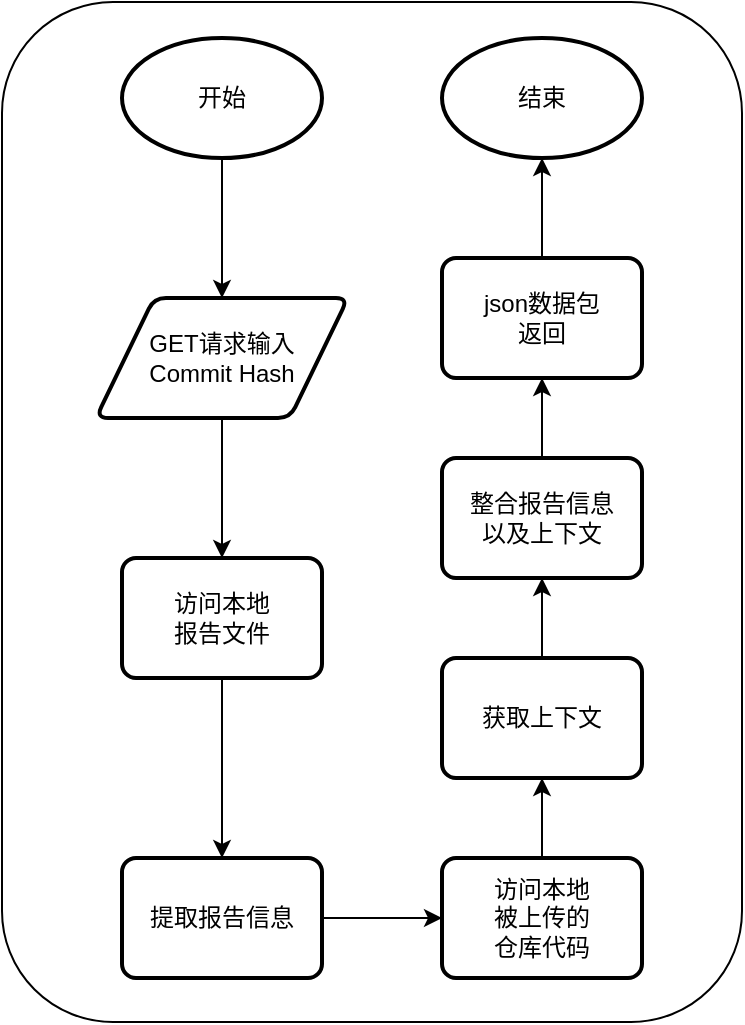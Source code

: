 <mxfile version="21.4.0" type="github">
  <diagram name="第 1 页" id="vD0cWm0-ydCUHgfQOfoi">
    <mxGraphModel dx="1342" dy="1792" grid="1" gridSize="10" guides="1" tooltips="1" connect="1" arrows="1" fold="1" page="1" pageScale="1" pageWidth="827" pageHeight="1169" math="0" shadow="0">
      <root>
        <mxCell id="0" />
        <mxCell id="1" parent="0" />
        <mxCell id="h91VrOzCNm1gS6dZVxRE-21" value="" style="rounded=1;whiteSpace=wrap;html=1;" vertex="1" parent="1">
          <mxGeometry x="300" y="-18" width="370" height="510" as="geometry" />
        </mxCell>
        <mxCell id="h91VrOzCNm1gS6dZVxRE-3" value="" style="edgeStyle=orthogonalEdgeStyle;rounded=0;orthogonalLoop=1;jettySize=auto;html=1;" edge="1" parent="1" source="h91VrOzCNm1gS6dZVxRE-1" target="h91VrOzCNm1gS6dZVxRE-2">
          <mxGeometry relative="1" as="geometry" />
        </mxCell>
        <mxCell id="h91VrOzCNm1gS6dZVxRE-1" value="开始" style="strokeWidth=2;html=1;shape=mxgraph.flowchart.start_1;whiteSpace=wrap;" vertex="1" parent="1">
          <mxGeometry x="360" width="100" height="60" as="geometry" />
        </mxCell>
        <mxCell id="h91VrOzCNm1gS6dZVxRE-6" value="" style="edgeStyle=orthogonalEdgeStyle;rounded=0;orthogonalLoop=1;jettySize=auto;html=1;" edge="1" parent="1" source="h91VrOzCNm1gS6dZVxRE-2" target="h91VrOzCNm1gS6dZVxRE-5">
          <mxGeometry relative="1" as="geometry" />
        </mxCell>
        <mxCell id="h91VrOzCNm1gS6dZVxRE-2" value="GET请求输入&lt;br&gt;Commit Hash" style="shape=parallelogram;html=1;strokeWidth=2;perimeter=parallelogramPerimeter;whiteSpace=wrap;rounded=1;arcSize=12;size=0.23;" vertex="1" parent="1">
          <mxGeometry x="347" y="130" width="126" height="60" as="geometry" />
        </mxCell>
        <mxCell id="h91VrOzCNm1gS6dZVxRE-8" value="" style="edgeStyle=orthogonalEdgeStyle;rounded=0;orthogonalLoop=1;jettySize=auto;html=1;" edge="1" parent="1" source="h91VrOzCNm1gS6dZVxRE-5" target="h91VrOzCNm1gS6dZVxRE-7">
          <mxGeometry relative="1" as="geometry" />
        </mxCell>
        <mxCell id="h91VrOzCNm1gS6dZVxRE-5" value="访问本地&lt;br&gt;报告文件" style="rounded=1;whiteSpace=wrap;html=1;absoluteArcSize=1;arcSize=14;strokeWidth=2;" vertex="1" parent="1">
          <mxGeometry x="360" y="260" width="100" height="60" as="geometry" />
        </mxCell>
        <mxCell id="h91VrOzCNm1gS6dZVxRE-10" value="" style="edgeStyle=orthogonalEdgeStyle;rounded=0;orthogonalLoop=1;jettySize=auto;html=1;" edge="1" parent="1" source="h91VrOzCNm1gS6dZVxRE-7" target="h91VrOzCNm1gS6dZVxRE-9">
          <mxGeometry relative="1" as="geometry" />
        </mxCell>
        <mxCell id="h91VrOzCNm1gS6dZVxRE-7" value="提取报告信息" style="rounded=1;whiteSpace=wrap;html=1;absoluteArcSize=1;arcSize=14;strokeWidth=2;" vertex="1" parent="1">
          <mxGeometry x="360" y="410" width="100" height="60" as="geometry" />
        </mxCell>
        <mxCell id="h91VrOzCNm1gS6dZVxRE-12" value="" style="edgeStyle=orthogonalEdgeStyle;rounded=0;orthogonalLoop=1;jettySize=auto;html=1;" edge="1" parent="1" source="h91VrOzCNm1gS6dZVxRE-9" target="h91VrOzCNm1gS6dZVxRE-11">
          <mxGeometry relative="1" as="geometry" />
        </mxCell>
        <mxCell id="h91VrOzCNm1gS6dZVxRE-9" value="访问本地&lt;br&gt;被上传的&lt;br&gt;仓库代码" style="rounded=1;whiteSpace=wrap;html=1;absoluteArcSize=1;arcSize=14;strokeWidth=2;" vertex="1" parent="1">
          <mxGeometry x="520" y="410" width="100" height="60" as="geometry" />
        </mxCell>
        <mxCell id="h91VrOzCNm1gS6dZVxRE-15" value="" style="edgeStyle=orthogonalEdgeStyle;rounded=0;orthogonalLoop=1;jettySize=auto;html=1;" edge="1" parent="1" source="h91VrOzCNm1gS6dZVxRE-11" target="h91VrOzCNm1gS6dZVxRE-13">
          <mxGeometry relative="1" as="geometry" />
        </mxCell>
        <mxCell id="h91VrOzCNm1gS6dZVxRE-11" value="获取上下文" style="rounded=1;whiteSpace=wrap;html=1;absoluteArcSize=1;arcSize=14;strokeWidth=2;" vertex="1" parent="1">
          <mxGeometry x="520" y="310" width="100" height="60" as="geometry" />
        </mxCell>
        <mxCell id="h91VrOzCNm1gS6dZVxRE-16" value="" style="edgeStyle=orthogonalEdgeStyle;rounded=0;orthogonalLoop=1;jettySize=auto;html=1;" edge="1" parent="1" source="h91VrOzCNm1gS6dZVxRE-13" target="h91VrOzCNm1gS6dZVxRE-14">
          <mxGeometry relative="1" as="geometry" />
        </mxCell>
        <mxCell id="h91VrOzCNm1gS6dZVxRE-13" value="整合报告信息&lt;br&gt;以及上下文" style="rounded=1;whiteSpace=wrap;html=1;absoluteArcSize=1;arcSize=14;strokeWidth=2;" vertex="1" parent="1">
          <mxGeometry x="520" y="210" width="100" height="60" as="geometry" />
        </mxCell>
        <mxCell id="h91VrOzCNm1gS6dZVxRE-19" value="" style="edgeStyle=orthogonalEdgeStyle;rounded=0;orthogonalLoop=1;jettySize=auto;html=1;" edge="1" parent="1" source="h91VrOzCNm1gS6dZVxRE-14" target="h91VrOzCNm1gS6dZVxRE-17">
          <mxGeometry relative="1" as="geometry" />
        </mxCell>
        <mxCell id="h91VrOzCNm1gS6dZVxRE-14" value="json数据包&lt;br&gt;返回" style="rounded=1;whiteSpace=wrap;html=1;absoluteArcSize=1;arcSize=14;strokeWidth=2;" vertex="1" parent="1">
          <mxGeometry x="520" y="110" width="100" height="60" as="geometry" />
        </mxCell>
        <mxCell id="h91VrOzCNm1gS6dZVxRE-17" value="结束" style="strokeWidth=2;html=1;shape=mxgraph.flowchart.start_1;whiteSpace=wrap;" vertex="1" parent="1">
          <mxGeometry x="520" width="100" height="60" as="geometry" />
        </mxCell>
      </root>
    </mxGraphModel>
  </diagram>
</mxfile>
